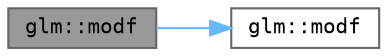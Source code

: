 digraph "glm::modf"
{
 // LATEX_PDF_SIZE
  bgcolor="transparent";
  edge [fontname=Terminal,fontsize=10,labelfontname=Helvetica,labelfontsize=10];
  node [fontname=Terminal,fontsize=10,shape=box,height=0.2,width=0.4];
  rankdir="LR";
  Node1 [label="glm::modf",height=0.2,width=0.4,color="gray40", fillcolor="grey60", style="filled", fontcolor="black",tooltip=" "];
  Node1 -> Node2 [color="steelblue1",style="solid"];
  Node2 [label="glm::modf",height=0.2,width=0.4,color="grey40", fillcolor="white", style="filled",URL="$group__core__func__common.html#ga85e33f139b8db1b39b590a5713b9e679",tooltip=" "];
}
